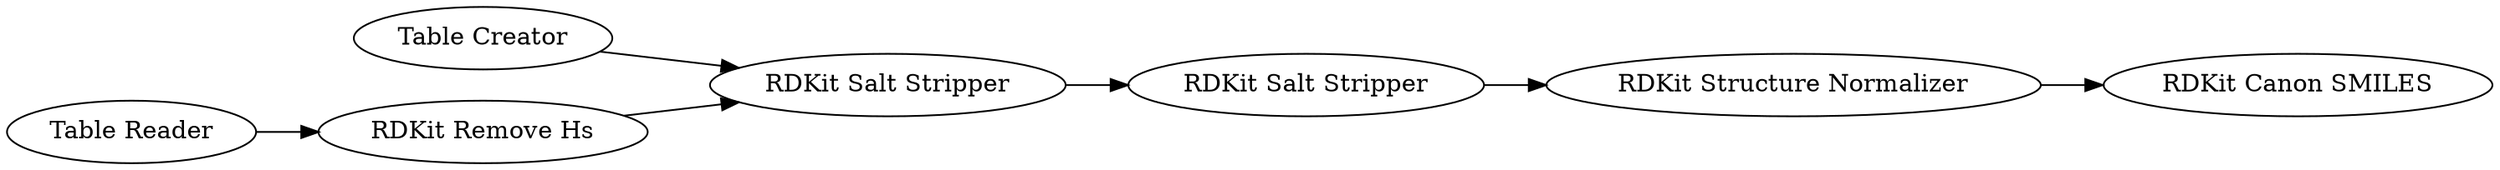 digraph {
	355 -> 367
	357 -> 381
	367 -> 357
	368 -> 367
	358 -> 355
	381 -> 378
	357 [label="RDKit Salt Stripper"]
	355 [label="RDKit Remove Hs"]
	358 [label="Table Reader"]
	367 [label="RDKit Salt Stripper"]
	378 [label="RDKit Canon SMILES"]
	368 [label="Table Creator"]
	381 [label="RDKit Structure Normalizer"]
	rankdir=LR
}
